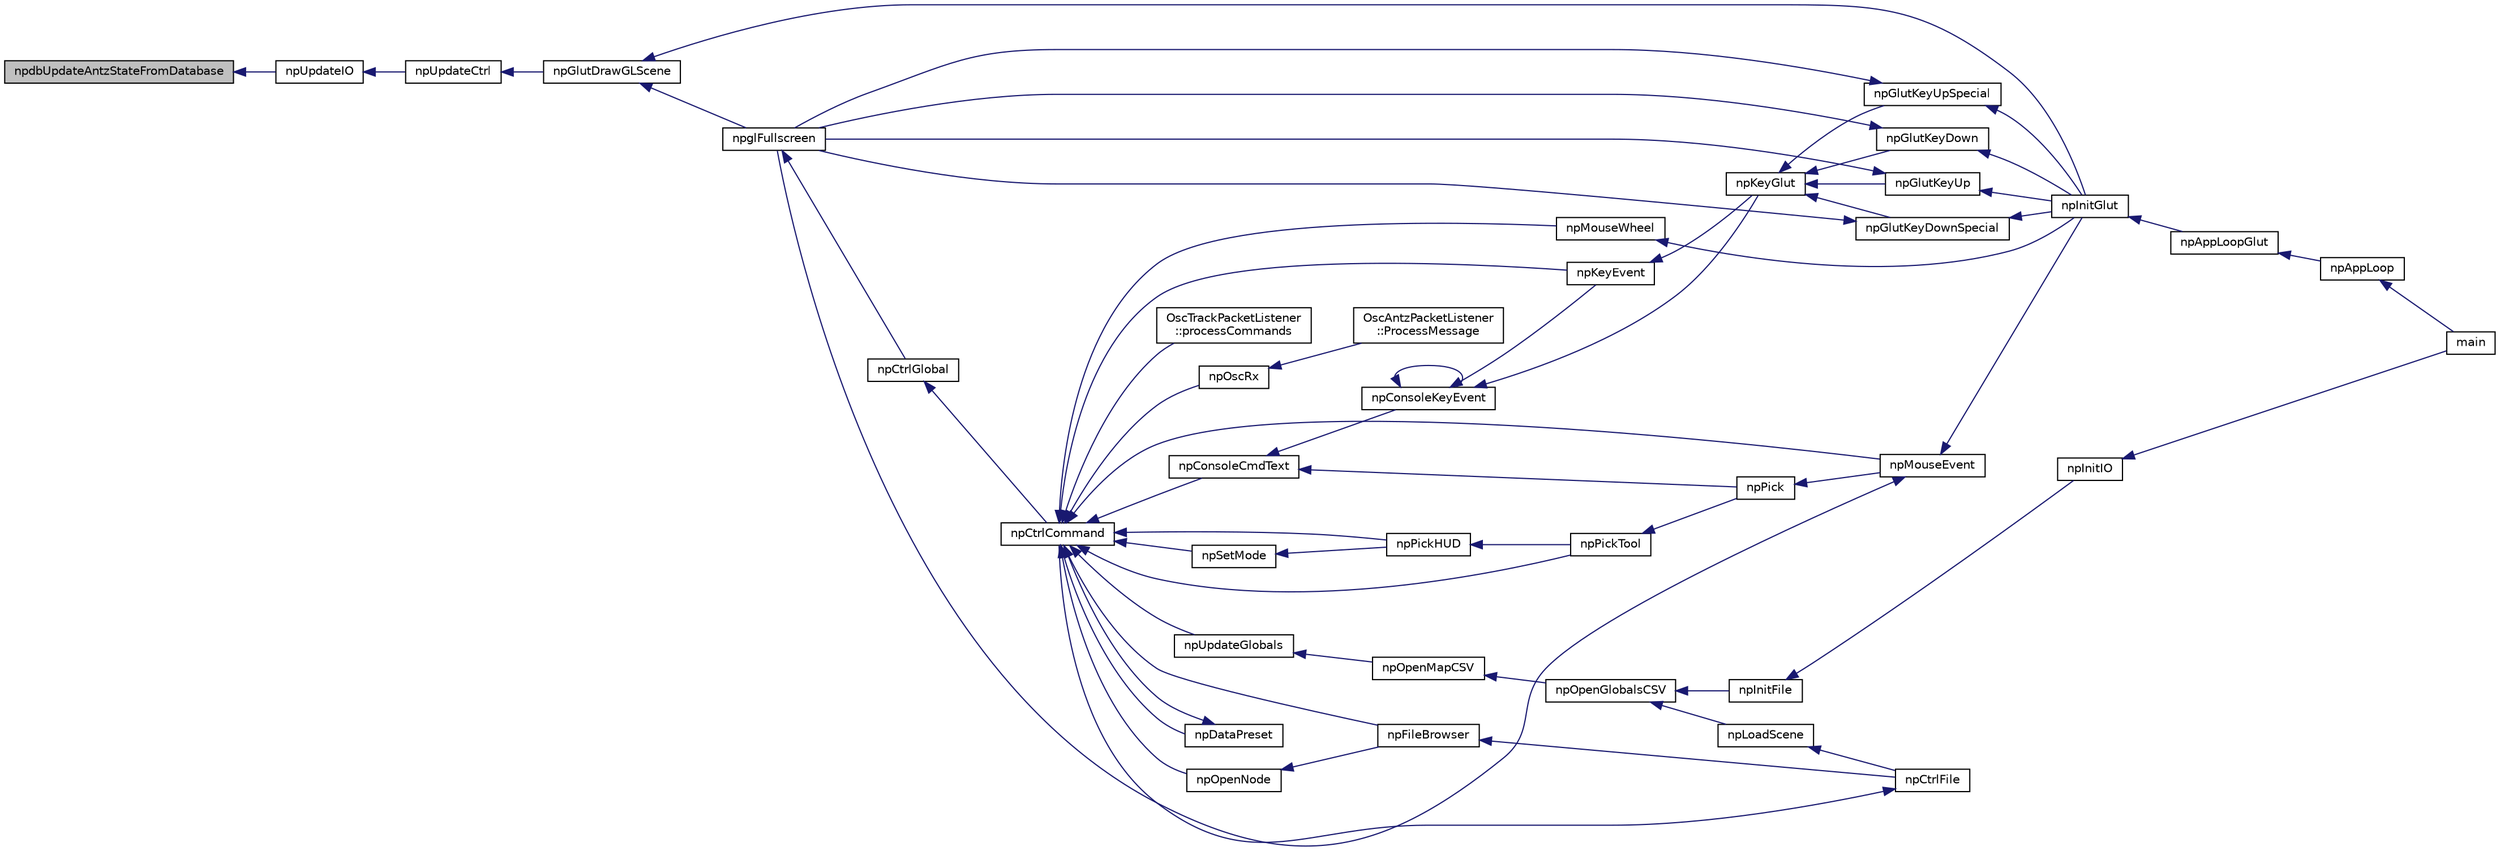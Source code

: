 digraph "npdbUpdateAntzStateFromDatabase"
{
  edge [fontname="Helvetica",fontsize="10",labelfontname="Helvetica",labelfontsize="10"];
  node [fontname="Helvetica",fontsize="10",shape=record];
  rankdir="LR";
  Node1 [label="npdbUpdateAntzStateFromDatabase",height=0.2,width=0.4,color="black", fillcolor="grey75", style="filled" fontcolor="black"];
  Node1 -> Node2 [dir="back",color="midnightblue",fontsize="10",style="solid",fontname="Helvetica"];
  Node2 [label="npUpdateIO",height=0.2,width=0.4,color="black", fillcolor="white", style="filled",URL="$npio_8h.html#aa877a07eb3369ce2258ca469f7f4fffb"];
  Node2 -> Node3 [dir="back",color="midnightblue",fontsize="10",style="solid",fontname="Helvetica"];
  Node3 [label="npUpdateCtrl",height=0.2,width=0.4,color="black", fillcolor="white", style="filled",URL="$npctrl_8h.html#a40cc7a4e4cced81c9ac76d87f8e7bf88"];
  Node3 -> Node4 [dir="back",color="midnightblue",fontsize="10",style="solid",fontname="Helvetica"];
  Node4 [label="npGlutDrawGLScene",height=0.2,width=0.4,color="black", fillcolor="white", style="filled",URL="$npglut_8c.html#a9d85beb70a604da075120e7e11024c99"];
  Node4 -> Node5 [dir="back",color="midnightblue",fontsize="10",style="solid",fontname="Helvetica"];
  Node5 [label="npInitGlut",height=0.2,width=0.4,color="black", fillcolor="white", style="filled",URL="$npglut_8h.html#a039f17e4c533e72caa23e6e80028fba8"];
  Node5 -> Node6 [dir="back",color="midnightblue",fontsize="10",style="solid",fontname="Helvetica"];
  Node6 [label="npAppLoopGlut",height=0.2,width=0.4,color="black", fillcolor="white", style="filled",URL="$npglut_8h.html#a68bfac6da07339845bda2541c46ba60d"];
  Node6 -> Node7 [dir="back",color="midnightblue",fontsize="10",style="solid",fontname="Helvetica"];
  Node7 [label="npAppLoop",height=0.2,width=0.4,color="black", fillcolor="white", style="filled",URL="$npctrl_8h.html#aca375c047bb7c89e59c1f9f926cd1c21"];
  Node7 -> Node8 [dir="back",color="midnightblue",fontsize="10",style="solid",fontname="Helvetica"];
  Node8 [label="main",height=0.2,width=0.4,color="black", fillcolor="white", style="filled",URL="$main_8cpp.html#a3c04138a5bfe5d72780bb7e82a18e627",tooltip="using doxygen with graphviz for inline code docs "];
  Node4 -> Node9 [dir="back",color="midnightblue",fontsize="10",style="solid",fontname="Helvetica"];
  Node9 [label="npglFullscreen",height=0.2,width=0.4,color="black", fillcolor="white", style="filled",URL="$npglut_8h.html#a60c18b2f0ea9c0d97f32194d15695c8e"];
  Node9 -> Node10 [dir="back",color="midnightblue",fontsize="10",style="solid",fontname="Helvetica"];
  Node10 [label="npCtrlGlobal",height=0.2,width=0.4,color="black", fillcolor="white", style="filled",URL="$npctrl_8c.html#a4e89ef4ef00723f54a007124b0e805f3"];
  Node10 -> Node11 [dir="back",color="midnightblue",fontsize="10",style="solid",fontname="Helvetica"];
  Node11 [label="npCtrlCommand",height=0.2,width=0.4,color="black", fillcolor="white", style="filled",URL="$npctrl_8h.html#a6cacc121bf6448fa65b9be26084e17c0"];
  Node11 -> Node12 [dir="back",color="midnightblue",fontsize="10",style="solid",fontname="Helvetica"];
  Node12 [label="npUpdateGlobals",height=0.2,width=0.4,color="black", fillcolor="white", style="filled",URL="$npcsv_8c.html#a35017067e697bdad3c64013af7213a03"];
  Node12 -> Node13 [dir="back",color="midnightblue",fontsize="10",style="solid",fontname="Helvetica"];
  Node13 [label="npOpenMapCSV",height=0.2,width=0.4,color="black", fillcolor="white", style="filled",URL="$npcsv_8c.html#af4d1d25c18103c8cd788189f0f0f3dbc"];
  Node13 -> Node14 [dir="back",color="midnightblue",fontsize="10",style="solid",fontname="Helvetica"];
  Node14 [label="npOpenGlobalsCSV",height=0.2,width=0.4,color="black", fillcolor="white", style="filled",URL="$npcsv_8h.html#a947755ee751567f2e82d5037bcaf9f7b"];
  Node14 -> Node15 [dir="back",color="midnightblue",fontsize="10",style="solid",fontname="Helvetica"];
  Node15 [label="npInitFile",height=0.2,width=0.4,color="black", fillcolor="white", style="filled",URL="$npfile_8h.html#a96a1d0975d94eea80f7abbbfca8e905e"];
  Node15 -> Node16 [dir="back",color="midnightblue",fontsize="10",style="solid",fontname="Helvetica"];
  Node16 [label="npInitIO",height=0.2,width=0.4,color="black", fillcolor="white", style="filled",URL="$npio_8h.html#aa0718cb8bfee8213adf6dcecdad69e59"];
  Node16 -> Node8 [dir="back",color="midnightblue",fontsize="10",style="solid",fontname="Helvetica"];
  Node14 -> Node17 [dir="back",color="midnightblue",fontsize="10",style="solid",fontname="Helvetica"];
  Node17 [label="npLoadScene",height=0.2,width=0.4,color="black", fillcolor="white", style="filled",URL="$npfile_8h.html#afbdef67fa7dde42002f509ac175bc5ea"];
  Node17 -> Node18 [dir="back",color="midnightblue",fontsize="10",style="solid",fontname="Helvetica"];
  Node18 [label="npCtrlFile",height=0.2,width=0.4,color="black", fillcolor="white", style="filled",URL="$npctrl_8c.html#ab5d63da4df67eb6d38b59fad2543d3a8"];
  Node18 -> Node11 [dir="back",color="midnightblue",fontsize="10",style="solid",fontname="Helvetica"];
  Node11 -> Node19 [dir="back",color="midnightblue",fontsize="10",style="solid",fontname="Helvetica"];
  Node19 [label="npOscRx",height=0.2,width=0.4,color="black", fillcolor="white", style="filled",URL="$nposc_8h.html#aa2d85df395c59520bf357603abcecf54"];
  Node19 -> Node20 [dir="back",color="midnightblue",fontsize="10",style="solid",fontname="Helvetica"];
  Node20 [label="OscAntzPacketListener\l::ProcessMessage",height=0.2,width=0.4,color="black", fillcolor="white", style="filled",URL="$class_osc_antz_packet_listener.html#a5c06189a85e9f9096d824fc6aa0b36ae"];
  Node11 -> Node21 [dir="back",color="midnightblue",fontsize="10",style="solid",fontname="Helvetica"];
  Node21 [label="OscTrackPacketListener\l::processCommands",height=0.2,width=0.4,color="black", fillcolor="white", style="filled",URL="$class_osc_track_packet_listener.html#a985cf9f024dd775c19e33814be5ea1ce"];
  Node11 -> Node22 [dir="back",color="midnightblue",fontsize="10",style="solid",fontname="Helvetica"];
  Node22 [label="npConsoleCmdText",height=0.2,width=0.4,color="black", fillcolor="white", style="filled",URL="$npconsole_8h.html#a1927c78c93174f24ad630fe0ca044f55"];
  Node22 -> Node23 [dir="back",color="midnightblue",fontsize="10",style="solid",fontname="Helvetica"];
  Node23 [label="npConsoleKeyEvent",height=0.2,width=0.4,color="black", fillcolor="white", style="filled",URL="$npconsole_8h.html#a4c27e6640bdc51d0264794ad7c1df4d9"];
  Node23 -> Node23 [dir="back",color="midnightblue",fontsize="10",style="solid",fontname="Helvetica"];
  Node23 -> Node24 [dir="back",color="midnightblue",fontsize="10",style="solid",fontname="Helvetica"];
  Node24 [label="npKeyEvent",height=0.2,width=0.4,color="black", fillcolor="white", style="filled",URL="$npkey_8c.html#af7e566fd9bb2cbe1cb796875b6d747c2"];
  Node24 -> Node25 [dir="back",color="midnightblue",fontsize="10",style="solid",fontname="Helvetica"];
  Node25 [label="npKeyGlut",height=0.2,width=0.4,color="black", fillcolor="white", style="filled",URL="$npkey_8h.html#a00b111429816374c80cc98d131835d26"];
  Node25 -> Node26 [dir="back",color="midnightblue",fontsize="10",style="solid",fontname="Helvetica"];
  Node26 [label="npGlutKeyDown",height=0.2,width=0.4,color="black", fillcolor="white", style="filled",URL="$npglut_8c.html#acc2492777b9ab274a7efbee6c4f975dc"];
  Node26 -> Node5 [dir="back",color="midnightblue",fontsize="10",style="solid",fontname="Helvetica"];
  Node26 -> Node9 [dir="back",color="midnightblue",fontsize="10",style="solid",fontname="Helvetica"];
  Node25 -> Node27 [dir="back",color="midnightblue",fontsize="10",style="solid",fontname="Helvetica"];
  Node27 [label="npGlutKeyUp",height=0.2,width=0.4,color="black", fillcolor="white", style="filled",URL="$npglut_8c.html#ab983d2b933028c82661723e7ab8fdfd6"];
  Node27 -> Node5 [dir="back",color="midnightblue",fontsize="10",style="solid",fontname="Helvetica"];
  Node27 -> Node9 [dir="back",color="midnightblue",fontsize="10",style="solid",fontname="Helvetica"];
  Node25 -> Node28 [dir="back",color="midnightblue",fontsize="10",style="solid",fontname="Helvetica"];
  Node28 [label="npGlutKeyDownSpecial",height=0.2,width=0.4,color="black", fillcolor="white", style="filled",URL="$npglut_8c.html#a08136c4082a44c83a046385d2a3f985f"];
  Node28 -> Node5 [dir="back",color="midnightblue",fontsize="10",style="solid",fontname="Helvetica"];
  Node28 -> Node9 [dir="back",color="midnightblue",fontsize="10",style="solid",fontname="Helvetica"];
  Node25 -> Node29 [dir="back",color="midnightblue",fontsize="10",style="solid",fontname="Helvetica"];
  Node29 [label="npGlutKeyUpSpecial",height=0.2,width=0.4,color="black", fillcolor="white", style="filled",URL="$npglut_8c.html#a800a7ea44839aea4668e0c7487906c3c"];
  Node29 -> Node5 [dir="back",color="midnightblue",fontsize="10",style="solid",fontname="Helvetica"];
  Node29 -> Node9 [dir="back",color="midnightblue",fontsize="10",style="solid",fontname="Helvetica"];
  Node23 -> Node25 [dir="back",color="midnightblue",fontsize="10",style="solid",fontname="Helvetica"];
  Node22 -> Node30 [dir="back",color="midnightblue",fontsize="10",style="solid",fontname="Helvetica"];
  Node30 [label="npPick",height=0.2,width=0.4,color="black", fillcolor="white", style="filled",URL="$npgl_8h.html#ae231e62bdeea1061176b20a544b3369f"];
  Node30 -> Node31 [dir="back",color="midnightblue",fontsize="10",style="solid",fontname="Helvetica"];
  Node31 [label="npMouseEvent",height=0.2,width=0.4,color="black", fillcolor="white", style="filled",URL="$npmouse_8h.html#adc0e287d00389cd08fed6df9844399e9"];
  Node31 -> Node5 [dir="back",color="midnightblue",fontsize="10",style="solid",fontname="Helvetica"];
  Node31 -> Node9 [dir="back",color="midnightblue",fontsize="10",style="solid",fontname="Helvetica"];
  Node11 -> Node32 [dir="back",color="midnightblue",fontsize="10",style="solid",fontname="Helvetica"];
  Node32 [label="npOpenNode",height=0.2,width=0.4,color="black", fillcolor="white", style="filled",URL="$npfile_8h.html#a45b7d1221514abb17998497225515b09"];
  Node32 -> Node33 [dir="back",color="midnightblue",fontsize="10",style="solid",fontname="Helvetica"];
  Node33 [label="npFileBrowser",height=0.2,width=0.4,color="black", fillcolor="white", style="filled",URL="$npfile_8h.html#a4f81436ec00d62d28769ade7d33d1bc1"];
  Node33 -> Node18 [dir="back",color="midnightblue",fontsize="10",style="solid",fontname="Helvetica"];
  Node11 -> Node33 [dir="back",color="midnightblue",fontsize="10",style="solid",fontname="Helvetica"];
  Node11 -> Node34 [dir="back",color="midnightblue",fontsize="10",style="solid",fontname="Helvetica"];
  Node34 [label="npSetMode",height=0.2,width=0.4,color="black", fillcolor="white", style="filled",URL="$npgl_8c.html#a9d2c12e7726af7d5ec202431bf0d143e"];
  Node34 -> Node35 [dir="back",color="midnightblue",fontsize="10",style="solid",fontname="Helvetica"];
  Node35 [label="npPickHUD",height=0.2,width=0.4,color="black", fillcolor="white", style="filled",URL="$npgl_8c.html#aa5b88bbe40d785523352f2d4ee7e4c15"];
  Node35 -> Node36 [dir="back",color="midnightblue",fontsize="10",style="solid",fontname="Helvetica"];
  Node36 [label="npPickTool",height=0.2,width=0.4,color="black", fillcolor="white", style="filled",URL="$npgl_8c.html#a800aea14d3af94f6ffdfc7e16c1e9708"];
  Node36 -> Node30 [dir="back",color="midnightblue",fontsize="10",style="solid",fontname="Helvetica"];
  Node11 -> Node35 [dir="back",color="midnightblue",fontsize="10",style="solid",fontname="Helvetica"];
  Node11 -> Node36 [dir="back",color="midnightblue",fontsize="10",style="solid",fontname="Helvetica"];
  Node11 -> Node24 [dir="back",color="midnightblue",fontsize="10",style="solid",fontname="Helvetica"];
  Node11 -> Node31 [dir="back",color="midnightblue",fontsize="10",style="solid",fontname="Helvetica"];
  Node11 -> Node37 [dir="back",color="midnightblue",fontsize="10",style="solid",fontname="Helvetica"];
  Node37 [label="npMouseWheel",height=0.2,width=0.4,color="black", fillcolor="white", style="filled",URL="$npmouse_8h.html#ac1adcf8a9da1c73544ca3568c90f7af0"];
  Node37 -> Node5 [dir="back",color="midnightblue",fontsize="10",style="solid",fontname="Helvetica"];
  Node11 -> Node38 [dir="back",color="midnightblue",fontsize="10",style="solid",fontname="Helvetica"];
  Node38 [label="npDataPreset",height=0.2,width=0.4,color="black", fillcolor="white", style="filled",URL="$npdata_8h.html#a2415077b243d4cb05ebab6eb2dbe27fc"];
  Node38 -> Node11 [dir="back",color="midnightblue",fontsize="10",style="solid",fontname="Helvetica"];
}
